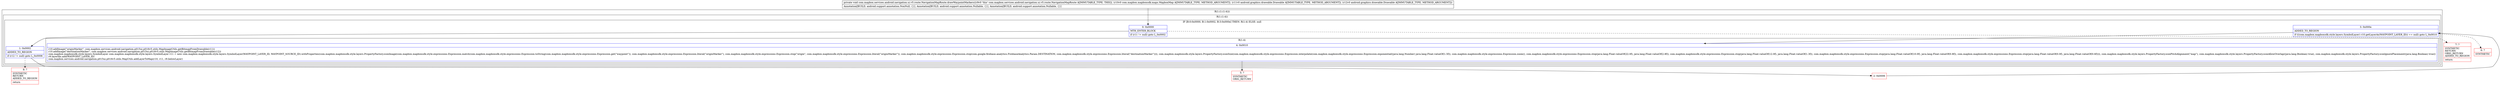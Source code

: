 digraph "CFG forcom.mapbox.services.android.navigation.ui.v5.route.NavigationMapRoute.drawWaypointMarkers(Lcom\/mapbox\/mapboxsdk\/maps\/MapboxMap;Landroid\/graphics\/drawable\/Drawable;Landroid\/graphics\/drawable\/Drawable;)V" {
subgraph cluster_Region_309590048 {
label = "R(1:(1:(1:4)))";
node [shape=record,color=blue];
subgraph cluster_Region_996070579 {
label = "R(1:(1:4))";
node [shape=record,color=blue];
subgraph cluster_IfRegion_702597651 {
label = "IF [B:0:0x0000, B:1:0x0002, B:3:0x000e] THEN: R(1:4) ELSE: null";
node [shape=record,color=blue];
Node_0 [shape=record,label="{0\:\ 0x0000|MTH_ENTER_BLOCK\l|if (r11 != null) goto L_0x0002\l}"];
Node_1 [shape=record,label="{1\:\ 0x0002|ADDED_TO_REGION\l|if (r12 != null) goto L_0x0006\l}"];
Node_3 [shape=record,label="{3\:\ 0x000e|ADDED_TO_REGION\l|if (((com.mapbox.mapboxsdk.style.layers.SymbolLayer) r10.getLayerAs(WAYPOINT_LAYER_ID)) == null) goto L_0x0010\l}"];
subgraph cluster_Region_1853718052 {
label = "R(1:4)";
node [shape=record,color=blue];
Node_4 [shape=record,label="{4\:\ 0x0010|r10.addImage(\"originMarker\", com.mapbox.services.android.navigation.p015ui.p016v5.utils.MapImageUtils.getBitmapFromDrawable(r11))\lr10.addImage(\"destinationMarker\", com.mapbox.services.android.navigation.p015ui.p016v5.utils.MapImageUtils.getBitmapFromDrawable(r12))\lcom.mapbox.mapboxsdk.style.layers.SymbolLayer com.mapbox.mapboxsdk.style.layers.SymbolLayer r11 = new com.mapbox.mapboxsdk.style.layers.SymbolLayer(WAYPOINT_LAYER_ID, WAYPOINT_SOURCE_ID).withProperties(com.mapbox.mapboxsdk.style.layers.PropertyFactory.iconImage(com.mapbox.mapboxsdk.style.expressions.Expression.match(com.mapbox.mapboxsdk.style.expressions.Expression.toString(com.mapbox.mapboxsdk.style.expressions.Expression.get(\"waypoint\")), com.mapbox.mapboxsdk.style.expressions.Expression.literal(\"originMarker\"), com.mapbox.mapboxsdk.style.expressions.Expression.stop(\"origin\", com.mapbox.mapboxsdk.style.expressions.Expression.literal(\"originMarker\")), com.mapbox.mapboxsdk.style.expressions.Expression.stop(com.google.firebase.analytics.FirebaseAnalytics.Param.DESTINATION, com.mapbox.mapboxsdk.style.expressions.Expression.literal(\"destinationMarker\")))), com.mapbox.mapboxsdk.style.layers.PropertyFactory.iconSize(com.mapbox.mapboxsdk.style.expressions.Expression.interpolate(com.mapbox.mapboxsdk.style.expressions.Expression.exponential((java.lang.Number) java.lang.Float.valueOf(1.5f)), com.mapbox.mapboxsdk.style.expressions.Expression.zoom(), com.mapbox.mapboxsdk.style.expressions.Expression.stop(java.lang.Float.valueOf(22.0f), java.lang.Float.valueOf(2.8f)), com.mapbox.mapboxsdk.style.expressions.Expression.stop(java.lang.Float.valueOf(12.0f), java.lang.Float.valueOf(1.3f)), com.mapbox.mapboxsdk.style.expressions.Expression.stop(java.lang.Float.valueOf(10.0f), java.lang.Float.valueOf(0.8f)), com.mapbox.mapboxsdk.style.expressions.Expression.stop(java.lang.Float.valueOf(0.0f), java.lang.Float.valueOf(0.6f)))), com.mapbox.mapboxsdk.style.layers.PropertyFactory.iconPitchAlignment(\"map\"), com.mapbox.mapboxsdk.style.layers.PropertyFactory.iconAllowOverlap((java.lang.Boolean) true), com.mapbox.mapboxsdk.style.layers.PropertyFactory.iconIgnorePlacement((java.lang.Boolean) true))\lr9.layerIds.add(WAYPOINT_LAYER_ID)\lcom.mapbox.services.android.navigation.p015ui.p016v5.utils.MapUtils.addLayerToMap(r10, r11, r9.belowLayer)\l}"];
}
}
}
}
Node_2 [shape=record,color=red,label="{2\:\ 0x0006}"];
Node_5 [shape=record,color=red,label="{5\:\ ?|SYNTHETIC\lORIG_RETURN\l}"];
Node_6 [shape=record,color=red,label="{6\:\ ?|SYNTHETIC\l}"];
Node_7 [shape=record,color=red,label="{7\:\ ?|SYNTHETIC\lRETURN\lORIG_RETURN\lADDED_TO_REGION\l|return\l}"];
Node_8 [shape=record,color=red,label="{8\:\ ?|SYNTHETIC\lRETURN\lADDED_TO_REGION\l|return\l}"];
MethodNode[shape=record,label="{private void com.mapbox.services.android.navigation.ui.v5.route.NavigationMapRoute.drawWaypointMarkers((r9v0 'this' com.mapbox.services.android.navigation.ui.v5.route.NavigationMapRoute A[IMMUTABLE_TYPE, THIS]), (r10v0 com.mapbox.mapboxsdk.maps.MapboxMap A[IMMUTABLE_TYPE, METHOD_ARGUMENT]), (r11v0 android.graphics.drawable.Drawable A[IMMUTABLE_TYPE, METHOD_ARGUMENT]), (r12v0 android.graphics.drawable.Drawable A[IMMUTABLE_TYPE, METHOD_ARGUMENT]))  | Annotation[BUILD, android.support.annotation.NonNull, \{\}], Annotation[BUILD, android.support.annotation.Nullable, \{\}], Annotation[BUILD, android.support.annotation.Nullable, \{\}]\l}"];
MethodNode -> Node_0;
Node_0 -> Node_1;
Node_0 -> Node_7[style=dashed];
Node_1 -> Node_2;
Node_1 -> Node_8[style=dashed];
Node_3 -> Node_4;
Node_3 -> Node_6[style=dashed];
Node_4 -> Node_5;
Node_2 -> Node_3;
}

